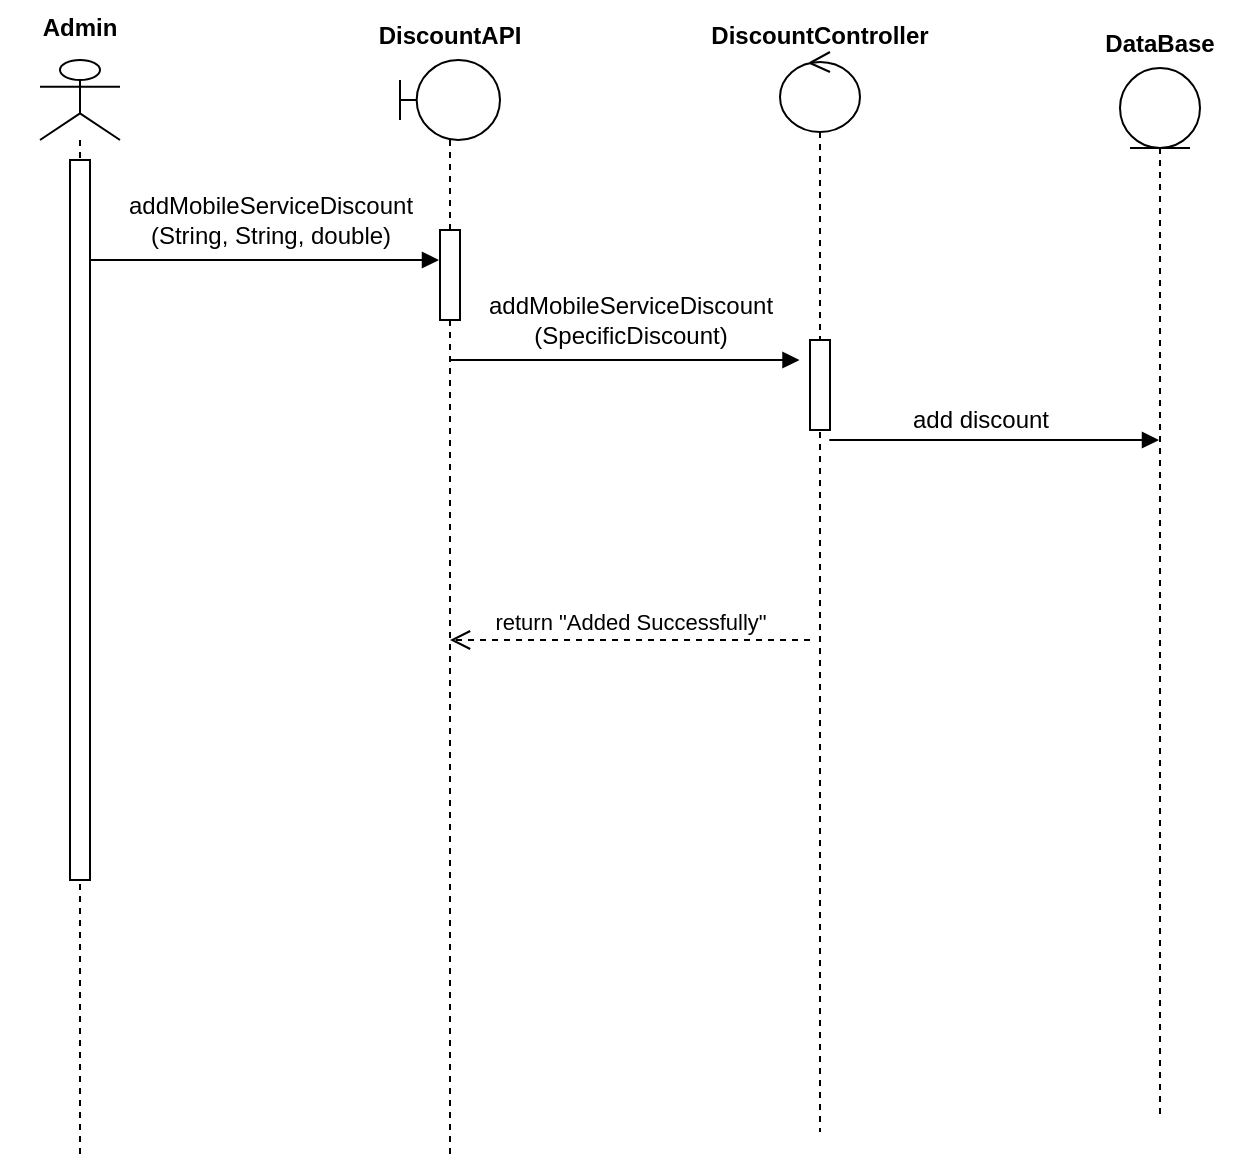 <mxfile version="20.6.2" type="device"><diagram id="kgpKYQtTHZ0yAKxKKP6v" name="Page-1"><mxGraphModel dx="1024" dy="612" grid="1" gridSize="10" guides="1" tooltips="1" connect="1" arrows="1" fold="1" page="1" pageScale="1" pageWidth="850" pageHeight="1100" math="0" shadow="0"><root><mxCell id="0"/><mxCell id="1" parent="0"/><mxCell id="dlw0VNqbPRPug8crNHUe-1" value="" style="shape=umlLifeline;participant=umlActor;perimeter=lifelinePerimeter;whiteSpace=wrap;html=1;container=1;collapsible=0;recursiveResize=0;verticalAlign=top;spacingTop=36;outlineConnect=0;" parent="1" vertex="1"><mxGeometry x="80" y="70" width="40" height="550" as="geometry"/></mxCell><mxCell id="tNx10dtf8q4v4-IMCGv_-1" value="" style="html=1;points=[];perimeter=orthogonalPerimeter;" parent="dlw0VNqbPRPug8crNHUe-1" vertex="1"><mxGeometry x="15" y="50" width="10" height="360" as="geometry"/></mxCell><mxCell id="dlw0VNqbPRPug8crNHUe-2" value="Admin" style="text;align=center;fontStyle=1;verticalAlign=middle;spacingLeft=3;spacingRight=3;strokeColor=none;rotatable=0;points=[[0,0.5],[1,0.5]];portConstraint=eastwest;" parent="1" vertex="1"><mxGeometry x="60" y="40" width="80" height="26" as="geometry"/></mxCell><mxCell id="dlw0VNqbPRPug8crNHUe-3" value="" style="shape=umlLifeline;participant=umlBoundary;perimeter=lifelinePerimeter;whiteSpace=wrap;html=1;container=1;collapsible=0;recursiveResize=0;verticalAlign=top;spacingTop=36;outlineConnect=0;" parent="1" vertex="1"><mxGeometry x="260" y="70" width="50" height="550" as="geometry"/></mxCell><mxCell id="tNx10dtf8q4v4-IMCGv_-2" value="" style="html=1;points=[];perimeter=orthogonalPerimeter;" parent="dlw0VNqbPRPug8crNHUe-3" vertex="1"><mxGeometry x="20" y="85" width="10" height="45" as="geometry"/></mxCell><mxCell id="dlw0VNqbPRPug8crNHUe-4" value="DiscountAPI" style="text;align=center;fontStyle=1;verticalAlign=middle;spacingLeft=3;spacingRight=3;strokeColor=none;rotatable=0;points=[[0,0.5],[1,0.5]];portConstraint=eastwest;" parent="1" vertex="1"><mxGeometry x="245" y="44" width="80" height="26" as="geometry"/></mxCell><mxCell id="dlw0VNqbPRPug8crNHUe-5" value="" style="shape=umlLifeline;participant=umlControl;perimeter=lifelinePerimeter;whiteSpace=wrap;html=1;container=1;collapsible=0;recursiveResize=0;verticalAlign=top;spacingTop=36;outlineConnect=0;" parent="1" vertex="1"><mxGeometry x="450" y="66" width="40" height="540" as="geometry"/></mxCell><mxCell id="tNx10dtf8q4v4-IMCGv_-3" value="" style="html=1;points=[];perimeter=orthogonalPerimeter;" parent="dlw0VNqbPRPug8crNHUe-5" vertex="1"><mxGeometry x="15" y="144" width="10" height="45" as="geometry"/></mxCell><mxCell id="tNx10dtf8q4v4-IMCGv_-4" value="return &quot;Added Successfully&quot;" style="html=1;verticalAlign=bottom;endArrow=open;dashed=1;endSize=8;rounded=0;" parent="dlw0VNqbPRPug8crNHUe-5" target="dlw0VNqbPRPug8crNHUe-3" edge="1"><mxGeometry relative="1" as="geometry"><mxPoint x="15" y="294" as="sourcePoint"/><mxPoint x="-65" y="294" as="targetPoint"/></mxGeometry></mxCell><mxCell id="dlw0VNqbPRPug8crNHUe-6" value="DiscountController" style="text;align=center;fontStyle=1;verticalAlign=middle;spacingLeft=3;spacingRight=3;strokeColor=none;rotatable=0;points=[[0,0.5],[1,0.5]];portConstraint=eastwest;" parent="1" vertex="1"><mxGeometry x="430" y="44" width="80" height="26" as="geometry"/></mxCell><mxCell id="dlw0VNqbPRPug8crNHUe-9" value="" style="shape=umlLifeline;participant=umlEntity;perimeter=lifelinePerimeter;whiteSpace=wrap;html=1;container=1;collapsible=0;recursiveResize=0;verticalAlign=top;spacingTop=36;outlineConnect=0;" parent="1" vertex="1"><mxGeometry x="620" y="74" width="40" height="524" as="geometry"/></mxCell><mxCell id="dlw0VNqbPRPug8crNHUe-10" value="DataBase" style="text;align=center;fontStyle=1;verticalAlign=middle;spacingLeft=3;spacingRight=3;strokeColor=none;rotatable=0;points=[[0,0.5],[1,0.5]];portConstraint=eastwest;" parent="1" vertex="1"><mxGeometry x="600" y="48" width="80" height="26" as="geometry"/></mxCell><mxCell id="dlw0VNqbPRPug8crNHUe-11" value="" style="verticalAlign=bottom;endArrow=block;shadow=0;strokeWidth=1;" parent="1" edge="1"><mxGeometry relative="1" as="geometry"><mxPoint x="210" y="170" as="sourcePoint"/><mxPoint x="279.5" y="170" as="targetPoint"/><Array as="points"><mxPoint x="100" y="170"/></Array></mxGeometry></mxCell><mxCell id="dlw0VNqbPRPug8crNHUe-12" value="" style="verticalAlign=bottom;endArrow=block;shadow=0;strokeWidth=1;" parent="1" edge="1"><mxGeometry relative="1" as="geometry"><mxPoint x="390.25" y="220" as="sourcePoint"/><mxPoint x="459.75" y="220" as="targetPoint"/><Array as="points"><mxPoint x="280.25" y="220"/><mxPoint x="380.25" y="220"/></Array></mxGeometry></mxCell><mxCell id="dlw0VNqbPRPug8crNHUe-13" value="" style="verticalAlign=bottom;endArrow=block;shadow=0;strokeWidth=1;" parent="1" target="dlw0VNqbPRPug8crNHUe-9" edge="1"><mxGeometry relative="1" as="geometry"><mxPoint x="550" y="260" as="sourcePoint"/><mxPoint x="619.5" y="260" as="targetPoint"/><Array as="points"><mxPoint x="470" y="260"/></Array></mxGeometry></mxCell><mxCell id="dlw0VNqbPRPug8crNHUe-15" value="addMobileServiceDiscount&lt;br&gt;(String, String, double)" style="text;html=1;align=center;verticalAlign=middle;resizable=0;points=[];autosize=1;strokeColor=none;fillColor=none;" parent="1" vertex="1"><mxGeometry x="110" y="130" width="170" height="40" as="geometry"/></mxCell><mxCell id="dlw0VNqbPRPug8crNHUe-16" value="addMobileServiceDiscount&lt;br&gt;(SpecificDiscount)" style="text;html=1;align=center;verticalAlign=middle;resizable=0;points=[];autosize=1;strokeColor=none;fillColor=none;" parent="1" vertex="1"><mxGeometry x="290" y="180" width="170" height="40" as="geometry"/></mxCell><mxCell id="dlw0VNqbPRPug8crNHUe-20" value="add discount" style="text;html=1;align=center;verticalAlign=middle;resizable=0;points=[];autosize=1;strokeColor=none;fillColor=none;" parent="1" vertex="1"><mxGeometry x="505" y="235" width="90" height="30" as="geometry"/></mxCell></root></mxGraphModel></diagram></mxfile>
